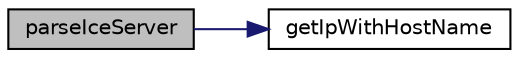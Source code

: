 digraph "parseIceServer"
{
 // LATEX_PDF_SIZE
  edge [fontname="Helvetica",fontsize="10",labelfontname="Helvetica",labelfontsize="10"];
  node [fontname="Helvetica",fontsize="10",shape=record];
  rankdir="LR";
  Node1 [label="parseIceServer",height=0.2,width=0.4,color="black", fillcolor="grey75", style="filled", fontcolor="black",tooltip=" "];
  Node1 -> Node2 [color="midnightblue",fontsize="10",style="solid",fontname="Helvetica"];
  Node2 [label="getIpWithHostName",height=0.2,width=0.4,color="black", fillcolor="white", style="filled",URL="$Network_8c.html#a4031af9c6558dc586d54ab01752530a0",tooltip=" "];
}
